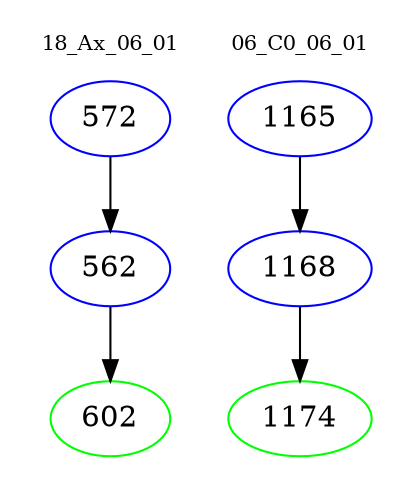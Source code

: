 digraph{
subgraph cluster_0 {
color = white
label = "18_Ax_06_01";
fontsize=10;
T0_572 [label="572", color="blue"]
T0_572 -> T0_562 [color="black"]
T0_562 [label="562", color="blue"]
T0_562 -> T0_602 [color="black"]
T0_602 [label="602", color="green"]
}
subgraph cluster_1 {
color = white
label = "06_C0_06_01";
fontsize=10;
T1_1165 [label="1165", color="blue"]
T1_1165 -> T1_1168 [color="black"]
T1_1168 [label="1168", color="blue"]
T1_1168 -> T1_1174 [color="black"]
T1_1174 [label="1174", color="green"]
}
}
